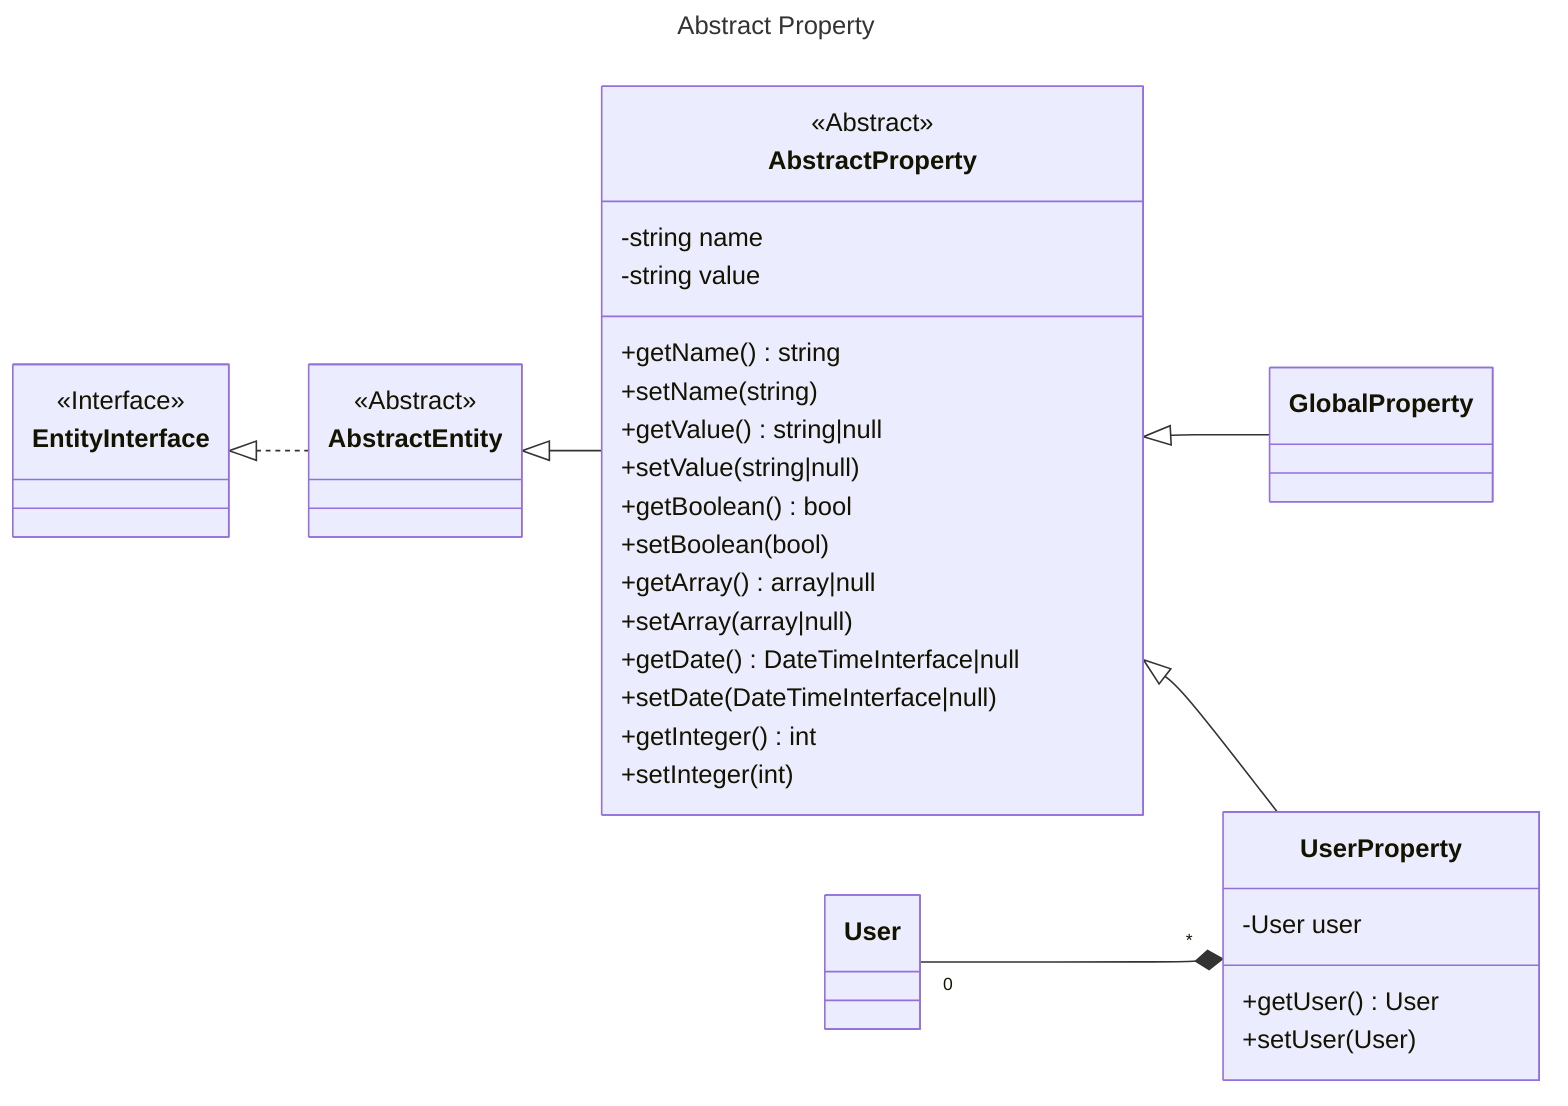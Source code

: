 ---
title: Abstract Property
---
classDiagram
    direction LR

    class AbstractProperty {
        <<Abstract>>
        -string name
        -string value
        +getName() string
        +setName(string)
        +getValue() string|null
        +setValue(string|null)
        +getBoolean() bool
        +setBoolean(bool)
        +getArray() array|null
        +setArray(array|null)
        +getDate() DateTimeInterface|null
        +setDate(DateTimeInterface|null)
        +getInteger() int
        +setInteger(int)
    }

    class EntityInterface {
        <<Interface>>
    }

    class AbstractEntity {
        <<Abstract>>
    }

    class UserProperty {
        -User user
        +getUser() User
        +setUser(User)
    }

    EntityInterface <|.. AbstractEntity
    AbstractEntity <|-- AbstractProperty
    AbstractProperty <|-- GlobalProperty
    AbstractProperty <|-- UserProperty
    User "0" --* "*" UserProperty

    click EntityInterface call nodeCallback()
    click AbstractEntity call nodeCallback()
    click User call nodeCallback()